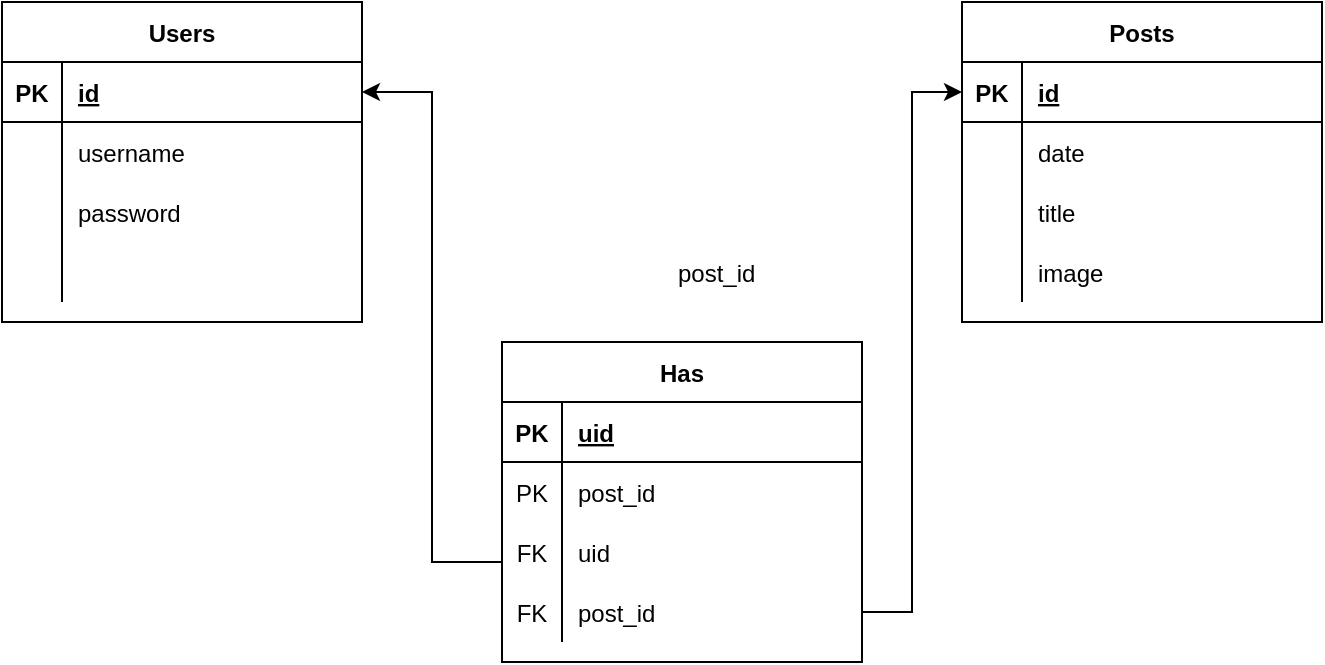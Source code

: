 <mxfile version="14.9.8" type="device"><diagram id="b0IqfryrhFUx6xYA2JLT" name="Page-1"><mxGraphModel dx="1527" dy="360" grid="1" gridSize="10" guides="1" tooltips="1" connect="1" arrows="1" fold="1" page="1" pageScale="1" pageWidth="850" pageHeight="1100" math="0" shadow="0"><root><mxCell id="0"/><mxCell id="1" parent="0"/><mxCell id="QMT0ZvCiZtEim_vVgjv6-129" value="Has" style="shape=table;startSize=30;container=1;collapsible=1;childLayout=tableLayout;fixedRows=1;rowLines=0;fontStyle=1;align=center;resizeLast=1;" vertex="1" parent="1"><mxGeometry x="40" y="350" width="180" height="160" as="geometry"/></mxCell><mxCell id="QMT0ZvCiZtEim_vVgjv6-130" value="" style="shape=partialRectangle;collapsible=0;dropTarget=0;pointerEvents=0;fillColor=none;top=0;left=0;bottom=1;right=0;points=[[0,0.5],[1,0.5]];portConstraint=eastwest;" vertex="1" parent="QMT0ZvCiZtEim_vVgjv6-129"><mxGeometry y="30" width="180" height="30" as="geometry"/></mxCell><mxCell id="QMT0ZvCiZtEim_vVgjv6-131" value="PK" style="shape=partialRectangle;connectable=0;fillColor=none;top=0;left=0;bottom=0;right=0;fontStyle=1;overflow=hidden;" vertex="1" parent="QMT0ZvCiZtEim_vVgjv6-130"><mxGeometry width="30" height="30" as="geometry"/></mxCell><mxCell id="QMT0ZvCiZtEim_vVgjv6-132" value="uid" style="shape=partialRectangle;connectable=0;fillColor=none;top=0;left=0;bottom=0;right=0;align=left;spacingLeft=6;fontStyle=5;overflow=hidden;" vertex="1" parent="QMT0ZvCiZtEim_vVgjv6-130"><mxGeometry x="30" width="150" height="30" as="geometry"/></mxCell><mxCell id="QMT0ZvCiZtEim_vVgjv6-133" value="" style="shape=partialRectangle;collapsible=0;dropTarget=0;pointerEvents=0;fillColor=none;top=0;left=0;bottom=0;right=0;points=[[0,0.5],[1,0.5]];portConstraint=eastwest;" vertex="1" parent="QMT0ZvCiZtEim_vVgjv6-129"><mxGeometry y="60" width="180" height="30" as="geometry"/></mxCell><mxCell id="QMT0ZvCiZtEim_vVgjv6-134" value="PK" style="shape=partialRectangle;connectable=0;fillColor=none;top=0;left=0;bottom=0;right=0;editable=1;overflow=hidden;" vertex="1" parent="QMT0ZvCiZtEim_vVgjv6-133"><mxGeometry width="30" height="30" as="geometry"/></mxCell><mxCell id="QMT0ZvCiZtEim_vVgjv6-135" value="post_id" style="shape=partialRectangle;connectable=0;fillColor=none;top=0;left=0;bottom=0;right=0;align=left;spacingLeft=6;overflow=hidden;" vertex="1" parent="QMT0ZvCiZtEim_vVgjv6-133"><mxGeometry x="30" width="150" height="30" as="geometry"/></mxCell><mxCell id="QMT0ZvCiZtEim_vVgjv6-136" value="" style="shape=partialRectangle;collapsible=0;dropTarget=0;pointerEvents=0;fillColor=none;top=0;left=0;bottom=0;right=0;points=[[0,0.5],[1,0.5]];portConstraint=eastwest;" vertex="1" parent="QMT0ZvCiZtEim_vVgjv6-129"><mxGeometry y="90" width="180" height="30" as="geometry"/></mxCell><mxCell id="QMT0ZvCiZtEim_vVgjv6-137" value="FK" style="shape=partialRectangle;connectable=0;fillColor=none;top=0;left=0;bottom=0;right=0;editable=1;overflow=hidden;" vertex="1" parent="QMT0ZvCiZtEim_vVgjv6-136"><mxGeometry width="30" height="30" as="geometry"/></mxCell><mxCell id="QMT0ZvCiZtEim_vVgjv6-138" value="uid" style="shape=partialRectangle;connectable=0;fillColor=none;top=0;left=0;bottom=0;right=0;align=left;spacingLeft=6;overflow=hidden;" vertex="1" parent="QMT0ZvCiZtEim_vVgjv6-136"><mxGeometry x="30" width="150" height="30" as="geometry"/></mxCell><mxCell id="QMT0ZvCiZtEim_vVgjv6-139" value="" style="shape=partialRectangle;collapsible=0;dropTarget=0;pointerEvents=0;fillColor=none;top=0;left=0;bottom=0;right=0;points=[[0,0.5],[1,0.5]];portConstraint=eastwest;" vertex="1" parent="QMT0ZvCiZtEim_vVgjv6-129"><mxGeometry y="120" width="180" height="30" as="geometry"/></mxCell><mxCell id="QMT0ZvCiZtEim_vVgjv6-140" value="FK" style="shape=partialRectangle;connectable=0;fillColor=none;top=0;left=0;bottom=0;right=0;editable=1;overflow=hidden;" vertex="1" parent="QMT0ZvCiZtEim_vVgjv6-139"><mxGeometry width="30" height="30" as="geometry"/></mxCell><mxCell id="QMT0ZvCiZtEim_vVgjv6-141" value="post_id" style="shape=partialRectangle;connectable=0;fillColor=none;top=0;left=0;bottom=0;right=0;align=left;spacingLeft=6;overflow=hidden;" vertex="1" parent="QMT0ZvCiZtEim_vVgjv6-139"><mxGeometry x="30" width="150" height="30" as="geometry"/></mxCell><mxCell id="QMT0ZvCiZtEim_vVgjv6-163" value="post_id" style="shape=partialRectangle;connectable=0;fillColor=none;top=0;left=0;bottom=0;right=0;align=left;spacingLeft=6;overflow=hidden;" vertex="1" parent="1"><mxGeometry x="120" y="300" width="150" height="30" as="geometry"/></mxCell><mxCell id="QMT0ZvCiZtEim_vVgjv6-164" value="Users" style="shape=table;startSize=30;container=1;collapsible=1;childLayout=tableLayout;fixedRows=1;rowLines=0;fontStyle=1;align=center;resizeLast=1;" vertex="1" parent="1"><mxGeometry x="-210" y="180" width="180" height="160" as="geometry"/></mxCell><mxCell id="QMT0ZvCiZtEim_vVgjv6-165" value="" style="shape=partialRectangle;collapsible=0;dropTarget=0;pointerEvents=0;fillColor=none;top=0;left=0;bottom=1;right=0;points=[[0,0.5],[1,0.5]];portConstraint=eastwest;" vertex="1" parent="QMT0ZvCiZtEim_vVgjv6-164"><mxGeometry y="30" width="180" height="30" as="geometry"/></mxCell><mxCell id="QMT0ZvCiZtEim_vVgjv6-166" value="PK" style="shape=partialRectangle;connectable=0;fillColor=none;top=0;left=0;bottom=0;right=0;fontStyle=1;overflow=hidden;" vertex="1" parent="QMT0ZvCiZtEim_vVgjv6-165"><mxGeometry width="30" height="30" as="geometry"/></mxCell><mxCell id="QMT0ZvCiZtEim_vVgjv6-167" value="id" style="shape=partialRectangle;connectable=0;fillColor=none;top=0;left=0;bottom=0;right=0;align=left;spacingLeft=6;fontStyle=5;overflow=hidden;" vertex="1" parent="QMT0ZvCiZtEim_vVgjv6-165"><mxGeometry x="30" width="150" height="30" as="geometry"/></mxCell><mxCell id="QMT0ZvCiZtEim_vVgjv6-168" value="" style="shape=partialRectangle;collapsible=0;dropTarget=0;pointerEvents=0;fillColor=none;top=0;left=0;bottom=0;right=0;points=[[0,0.5],[1,0.5]];portConstraint=eastwest;" vertex="1" parent="QMT0ZvCiZtEim_vVgjv6-164"><mxGeometry y="60" width="180" height="30" as="geometry"/></mxCell><mxCell id="QMT0ZvCiZtEim_vVgjv6-169" value="" style="shape=partialRectangle;connectable=0;fillColor=none;top=0;left=0;bottom=0;right=0;editable=1;overflow=hidden;" vertex="1" parent="QMT0ZvCiZtEim_vVgjv6-168"><mxGeometry width="30" height="30" as="geometry"/></mxCell><mxCell id="QMT0ZvCiZtEim_vVgjv6-170" value="username" style="shape=partialRectangle;connectable=0;fillColor=none;top=0;left=0;bottom=0;right=0;align=left;spacingLeft=6;overflow=hidden;" vertex="1" parent="QMT0ZvCiZtEim_vVgjv6-168"><mxGeometry x="30" width="150" height="30" as="geometry"/></mxCell><mxCell id="QMT0ZvCiZtEim_vVgjv6-171" value="" style="shape=partialRectangle;collapsible=0;dropTarget=0;pointerEvents=0;fillColor=none;top=0;left=0;bottom=0;right=0;points=[[0,0.5],[1,0.5]];portConstraint=eastwest;" vertex="1" parent="QMT0ZvCiZtEim_vVgjv6-164"><mxGeometry y="90" width="180" height="30" as="geometry"/></mxCell><mxCell id="QMT0ZvCiZtEim_vVgjv6-172" value="" style="shape=partialRectangle;connectable=0;fillColor=none;top=0;left=0;bottom=0;right=0;editable=1;overflow=hidden;" vertex="1" parent="QMT0ZvCiZtEim_vVgjv6-171"><mxGeometry width="30" height="30" as="geometry"/></mxCell><mxCell id="QMT0ZvCiZtEim_vVgjv6-173" value="password" style="shape=partialRectangle;connectable=0;fillColor=none;top=0;left=0;bottom=0;right=0;align=left;spacingLeft=6;overflow=hidden;" vertex="1" parent="QMT0ZvCiZtEim_vVgjv6-171"><mxGeometry x="30" width="150" height="30" as="geometry"/></mxCell><mxCell id="QMT0ZvCiZtEim_vVgjv6-174" value="" style="shape=partialRectangle;collapsible=0;dropTarget=0;pointerEvents=0;fillColor=none;top=0;left=0;bottom=0;right=0;points=[[0,0.5],[1,0.5]];portConstraint=eastwest;" vertex="1" parent="QMT0ZvCiZtEim_vVgjv6-164"><mxGeometry y="120" width="180" height="30" as="geometry"/></mxCell><mxCell id="QMT0ZvCiZtEim_vVgjv6-175" value="" style="shape=partialRectangle;connectable=0;fillColor=none;top=0;left=0;bottom=0;right=0;editable=1;overflow=hidden;" vertex="1" parent="QMT0ZvCiZtEim_vVgjv6-174"><mxGeometry width="30" height="30" as="geometry"/></mxCell><mxCell id="QMT0ZvCiZtEim_vVgjv6-176" value="" style="shape=partialRectangle;connectable=0;fillColor=none;top=0;left=0;bottom=0;right=0;align=left;spacingLeft=6;overflow=hidden;" vertex="1" parent="QMT0ZvCiZtEim_vVgjv6-174"><mxGeometry x="30" width="150" height="30" as="geometry"/></mxCell><mxCell id="QMT0ZvCiZtEim_vVgjv6-178" style="edgeStyle=orthogonalEdgeStyle;rounded=0;orthogonalLoop=1;jettySize=auto;html=1;exitX=0;exitY=0.667;exitDx=0;exitDy=0;entryX=1;entryY=0.5;entryDx=0;entryDy=0;exitPerimeter=0;" edge="1" parent="1" source="QMT0ZvCiZtEim_vVgjv6-136" target="QMT0ZvCiZtEim_vVgjv6-165"><mxGeometry relative="1" as="geometry"/></mxCell><mxCell id="QMT0ZvCiZtEim_vVgjv6-179" value="Posts" style="shape=table;startSize=30;container=1;collapsible=1;childLayout=tableLayout;fixedRows=1;rowLines=0;fontStyle=1;align=center;resizeLast=1;" vertex="1" parent="1"><mxGeometry x="270" y="180" width="180" height="160" as="geometry"/></mxCell><mxCell id="QMT0ZvCiZtEim_vVgjv6-180" value="" style="shape=partialRectangle;collapsible=0;dropTarget=0;pointerEvents=0;fillColor=none;top=0;left=0;bottom=1;right=0;points=[[0,0.5],[1,0.5]];portConstraint=eastwest;" vertex="1" parent="QMT0ZvCiZtEim_vVgjv6-179"><mxGeometry y="30" width="180" height="30" as="geometry"/></mxCell><mxCell id="QMT0ZvCiZtEim_vVgjv6-181" value="PK" style="shape=partialRectangle;connectable=0;fillColor=none;top=0;left=0;bottom=0;right=0;fontStyle=1;overflow=hidden;" vertex="1" parent="QMT0ZvCiZtEim_vVgjv6-180"><mxGeometry width="30" height="30" as="geometry"/></mxCell><mxCell id="QMT0ZvCiZtEim_vVgjv6-182" value="id" style="shape=partialRectangle;connectable=0;fillColor=none;top=0;left=0;bottom=0;right=0;align=left;spacingLeft=6;fontStyle=5;overflow=hidden;" vertex="1" parent="QMT0ZvCiZtEim_vVgjv6-180"><mxGeometry x="30" width="150" height="30" as="geometry"/></mxCell><mxCell id="QMT0ZvCiZtEim_vVgjv6-183" value="" style="shape=partialRectangle;collapsible=0;dropTarget=0;pointerEvents=0;fillColor=none;top=0;left=0;bottom=0;right=0;points=[[0,0.5],[1,0.5]];portConstraint=eastwest;" vertex="1" parent="QMT0ZvCiZtEim_vVgjv6-179"><mxGeometry y="60" width="180" height="30" as="geometry"/></mxCell><mxCell id="QMT0ZvCiZtEim_vVgjv6-184" value="" style="shape=partialRectangle;connectable=0;fillColor=none;top=0;left=0;bottom=0;right=0;editable=1;overflow=hidden;" vertex="1" parent="QMT0ZvCiZtEim_vVgjv6-183"><mxGeometry width="30" height="30" as="geometry"/></mxCell><mxCell id="QMT0ZvCiZtEim_vVgjv6-185" value="date" style="shape=partialRectangle;connectable=0;fillColor=none;top=0;left=0;bottom=0;right=0;align=left;spacingLeft=6;overflow=hidden;" vertex="1" parent="QMT0ZvCiZtEim_vVgjv6-183"><mxGeometry x="30" width="150" height="30" as="geometry"/></mxCell><mxCell id="QMT0ZvCiZtEim_vVgjv6-186" value="" style="shape=partialRectangle;collapsible=0;dropTarget=0;pointerEvents=0;fillColor=none;top=0;left=0;bottom=0;right=0;points=[[0,0.5],[1,0.5]];portConstraint=eastwest;" vertex="1" parent="QMT0ZvCiZtEim_vVgjv6-179"><mxGeometry y="90" width="180" height="30" as="geometry"/></mxCell><mxCell id="QMT0ZvCiZtEim_vVgjv6-187" value="" style="shape=partialRectangle;connectable=0;fillColor=none;top=0;left=0;bottom=0;right=0;editable=1;overflow=hidden;" vertex="1" parent="QMT0ZvCiZtEim_vVgjv6-186"><mxGeometry width="30" height="30" as="geometry"/></mxCell><mxCell id="QMT0ZvCiZtEim_vVgjv6-188" value="title" style="shape=partialRectangle;connectable=0;fillColor=none;top=0;left=0;bottom=0;right=0;align=left;spacingLeft=6;overflow=hidden;" vertex="1" parent="QMT0ZvCiZtEim_vVgjv6-186"><mxGeometry x="30" width="150" height="30" as="geometry"/></mxCell><mxCell id="QMT0ZvCiZtEim_vVgjv6-189" value="" style="shape=partialRectangle;collapsible=0;dropTarget=0;pointerEvents=0;fillColor=none;top=0;left=0;bottom=0;right=0;points=[[0,0.5],[1,0.5]];portConstraint=eastwest;" vertex="1" parent="QMT0ZvCiZtEim_vVgjv6-179"><mxGeometry y="120" width="180" height="30" as="geometry"/></mxCell><mxCell id="QMT0ZvCiZtEim_vVgjv6-190" value="" style="shape=partialRectangle;connectable=0;fillColor=none;top=0;left=0;bottom=0;right=0;editable=1;overflow=hidden;" vertex="1" parent="QMT0ZvCiZtEim_vVgjv6-189"><mxGeometry width="30" height="30" as="geometry"/></mxCell><mxCell id="QMT0ZvCiZtEim_vVgjv6-191" value="image" style="shape=partialRectangle;connectable=0;fillColor=none;top=0;left=0;bottom=0;right=0;align=left;spacingLeft=6;overflow=hidden;" vertex="1" parent="QMT0ZvCiZtEim_vVgjv6-189"><mxGeometry x="30" width="150" height="30" as="geometry"/></mxCell><mxCell id="QMT0ZvCiZtEim_vVgjv6-192" style="edgeStyle=orthogonalEdgeStyle;rounded=0;orthogonalLoop=1;jettySize=auto;html=1;entryX=0;entryY=0.5;entryDx=0;entryDy=0;" edge="1" parent="1" source="QMT0ZvCiZtEim_vVgjv6-139" target="QMT0ZvCiZtEim_vVgjv6-180"><mxGeometry relative="1" as="geometry"/></mxCell></root></mxGraphModel></diagram></mxfile>